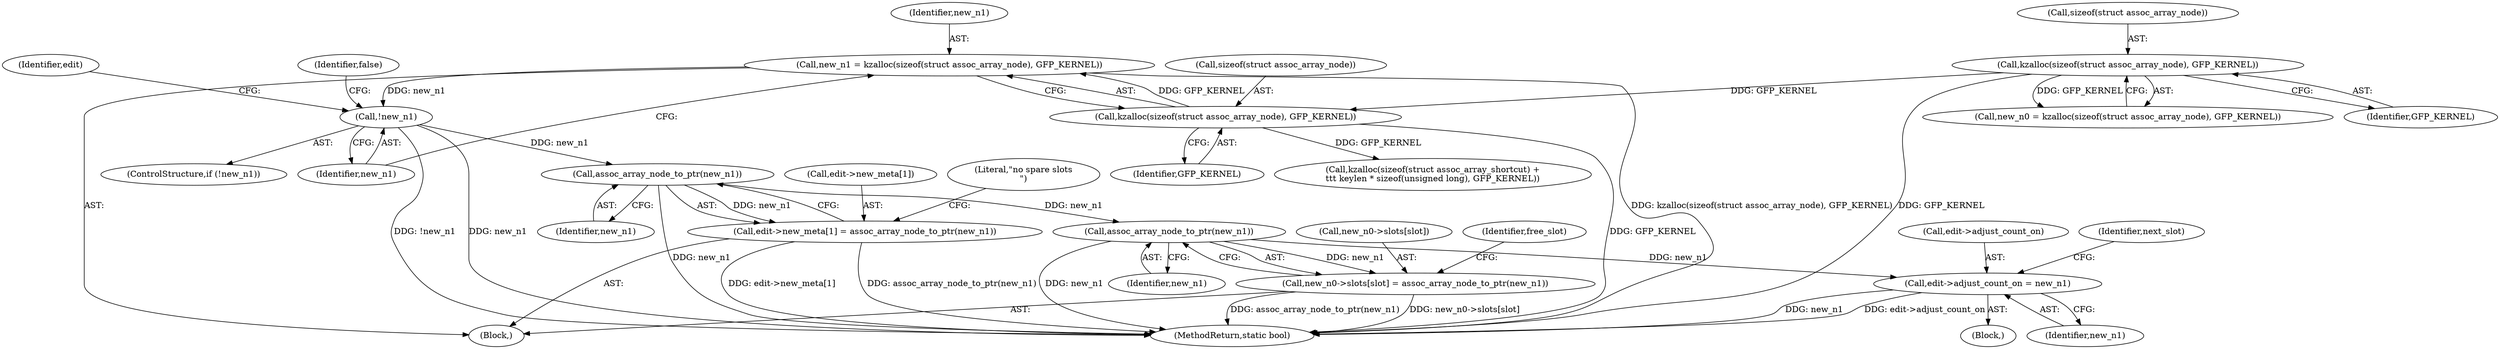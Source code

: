 digraph "0_linux_8d4a2ec1e0b41b0cf9a0c5cd4511da7f8e4f3de2@pointer" {
"1000296" [label="(Call,assoc_array_node_to_ptr(new_n1))"];
"1000286" [label="(Call,!new_n1)"];
"1000279" [label="(Call,new_n1 = kzalloc(sizeof(struct assoc_array_node), GFP_KERNEL))"];
"1000281" [label="(Call,kzalloc(sizeof(struct assoc_array_node), GFP_KERNEL))"];
"1000262" [label="(Call,kzalloc(sizeof(struct assoc_array_node), GFP_KERNEL))"];
"1000290" [label="(Call,edit->new_meta[1] = assoc_array_node_to_ptr(new_n1))"];
"1000582" [label="(Call,assoc_array_node_to_ptr(new_n1))"];
"1000576" [label="(Call,new_n0->slots[slot] = assoc_array_node_to_ptr(new_n1))"];
"1000710" [label="(Call,edit->adjust_count_on = new_n1)"];
"1000711" [label="(Call,edit->adjust_count_on)"];
"1000297" [label="(Identifier,new_n1)"];
"1000710" [label="(Call,edit->adjust_count_on = new_n1)"];
"1000717" [label="(Identifier,next_slot)"];
"1000287" [label="(Identifier,new_n1)"];
"1000280" [label="(Identifier,new_n1)"];
"1000577" [label="(Call,new_n0->slots[slot])"];
"1000260" [label="(Call,new_n0 = kzalloc(sizeof(struct assoc_array_node), GFP_KERNEL))"];
"1000714" [label="(Identifier,new_n1)"];
"1000583" [label="(Identifier,new_n1)"];
"1000263" [label="(Call,sizeof(struct assoc_array_node))"];
"1000279" [label="(Call,new_n1 = kzalloc(sizeof(struct assoc_array_node), GFP_KERNEL))"];
"1000122" [label="(Block,)"];
"1000582" [label="(Call,assoc_array_node_to_ptr(new_n1))"];
"1000281" [label="(Call,kzalloc(sizeof(struct assoc_array_node), GFP_KERNEL))"];
"1001056" [label="(Call,kzalloc(sizeof(struct assoc_array_shortcut) +\n\t\t\t keylen * sizeof(unsigned long), GFP_KERNEL))"];
"1000265" [label="(Identifier,GFP_KERNEL)"];
"1000262" [label="(Call,kzalloc(sizeof(struct assoc_array_node), GFP_KERNEL))"];
"1000293" [label="(Identifier,edit)"];
"1000284" [label="(Identifier,GFP_KERNEL)"];
"1000299" [label="(Literal,\"no spare slots\n\")"];
"1000576" [label="(Call,new_n0->slots[slot] = assoc_array_node_to_ptr(new_n1))"];
"1000698" [label="(Block,)"];
"1000285" [label="(ControlStructure,if (!new_n1))"];
"1000291" [label="(Call,edit->new_meta[1])"];
"1000286" [label="(Call,!new_n1)"];
"1000296" [label="(Call,assoc_array_node_to_ptr(new_n1))"];
"1001248" [label="(MethodReturn,static bool)"];
"1000585" [label="(Identifier,free_slot)"];
"1000289" [label="(Identifier,false)"];
"1000290" [label="(Call,edit->new_meta[1] = assoc_array_node_to_ptr(new_n1))"];
"1000282" [label="(Call,sizeof(struct assoc_array_node))"];
"1000296" -> "1000290"  [label="AST: "];
"1000296" -> "1000297"  [label="CFG: "];
"1000297" -> "1000296"  [label="AST: "];
"1000290" -> "1000296"  [label="CFG: "];
"1000296" -> "1001248"  [label="DDG: new_n1"];
"1000296" -> "1000290"  [label="DDG: new_n1"];
"1000286" -> "1000296"  [label="DDG: new_n1"];
"1000296" -> "1000582"  [label="DDG: new_n1"];
"1000286" -> "1000285"  [label="AST: "];
"1000286" -> "1000287"  [label="CFG: "];
"1000287" -> "1000286"  [label="AST: "];
"1000289" -> "1000286"  [label="CFG: "];
"1000293" -> "1000286"  [label="CFG: "];
"1000286" -> "1001248"  [label="DDG: !new_n1"];
"1000286" -> "1001248"  [label="DDG: new_n1"];
"1000279" -> "1000286"  [label="DDG: new_n1"];
"1000279" -> "1000122"  [label="AST: "];
"1000279" -> "1000281"  [label="CFG: "];
"1000280" -> "1000279"  [label="AST: "];
"1000281" -> "1000279"  [label="AST: "];
"1000287" -> "1000279"  [label="CFG: "];
"1000279" -> "1001248"  [label="DDG: kzalloc(sizeof(struct assoc_array_node), GFP_KERNEL)"];
"1000281" -> "1000279"  [label="DDG: GFP_KERNEL"];
"1000281" -> "1000284"  [label="CFG: "];
"1000282" -> "1000281"  [label="AST: "];
"1000284" -> "1000281"  [label="AST: "];
"1000281" -> "1001248"  [label="DDG: GFP_KERNEL"];
"1000262" -> "1000281"  [label="DDG: GFP_KERNEL"];
"1000281" -> "1001056"  [label="DDG: GFP_KERNEL"];
"1000262" -> "1000260"  [label="AST: "];
"1000262" -> "1000265"  [label="CFG: "];
"1000263" -> "1000262"  [label="AST: "];
"1000265" -> "1000262"  [label="AST: "];
"1000260" -> "1000262"  [label="CFG: "];
"1000262" -> "1001248"  [label="DDG: GFP_KERNEL"];
"1000262" -> "1000260"  [label="DDG: GFP_KERNEL"];
"1000290" -> "1000122"  [label="AST: "];
"1000291" -> "1000290"  [label="AST: "];
"1000299" -> "1000290"  [label="CFG: "];
"1000290" -> "1001248"  [label="DDG: edit->new_meta[1]"];
"1000290" -> "1001248"  [label="DDG: assoc_array_node_to_ptr(new_n1)"];
"1000582" -> "1000576"  [label="AST: "];
"1000582" -> "1000583"  [label="CFG: "];
"1000583" -> "1000582"  [label="AST: "];
"1000576" -> "1000582"  [label="CFG: "];
"1000582" -> "1001248"  [label="DDG: new_n1"];
"1000582" -> "1000576"  [label="DDG: new_n1"];
"1000582" -> "1000710"  [label="DDG: new_n1"];
"1000576" -> "1000122"  [label="AST: "];
"1000577" -> "1000576"  [label="AST: "];
"1000585" -> "1000576"  [label="CFG: "];
"1000576" -> "1001248"  [label="DDG: new_n0->slots[slot]"];
"1000576" -> "1001248"  [label="DDG: assoc_array_node_to_ptr(new_n1)"];
"1000710" -> "1000698"  [label="AST: "];
"1000710" -> "1000714"  [label="CFG: "];
"1000711" -> "1000710"  [label="AST: "];
"1000714" -> "1000710"  [label="AST: "];
"1000717" -> "1000710"  [label="CFG: "];
"1000710" -> "1001248"  [label="DDG: new_n1"];
"1000710" -> "1001248"  [label="DDG: edit->adjust_count_on"];
}
